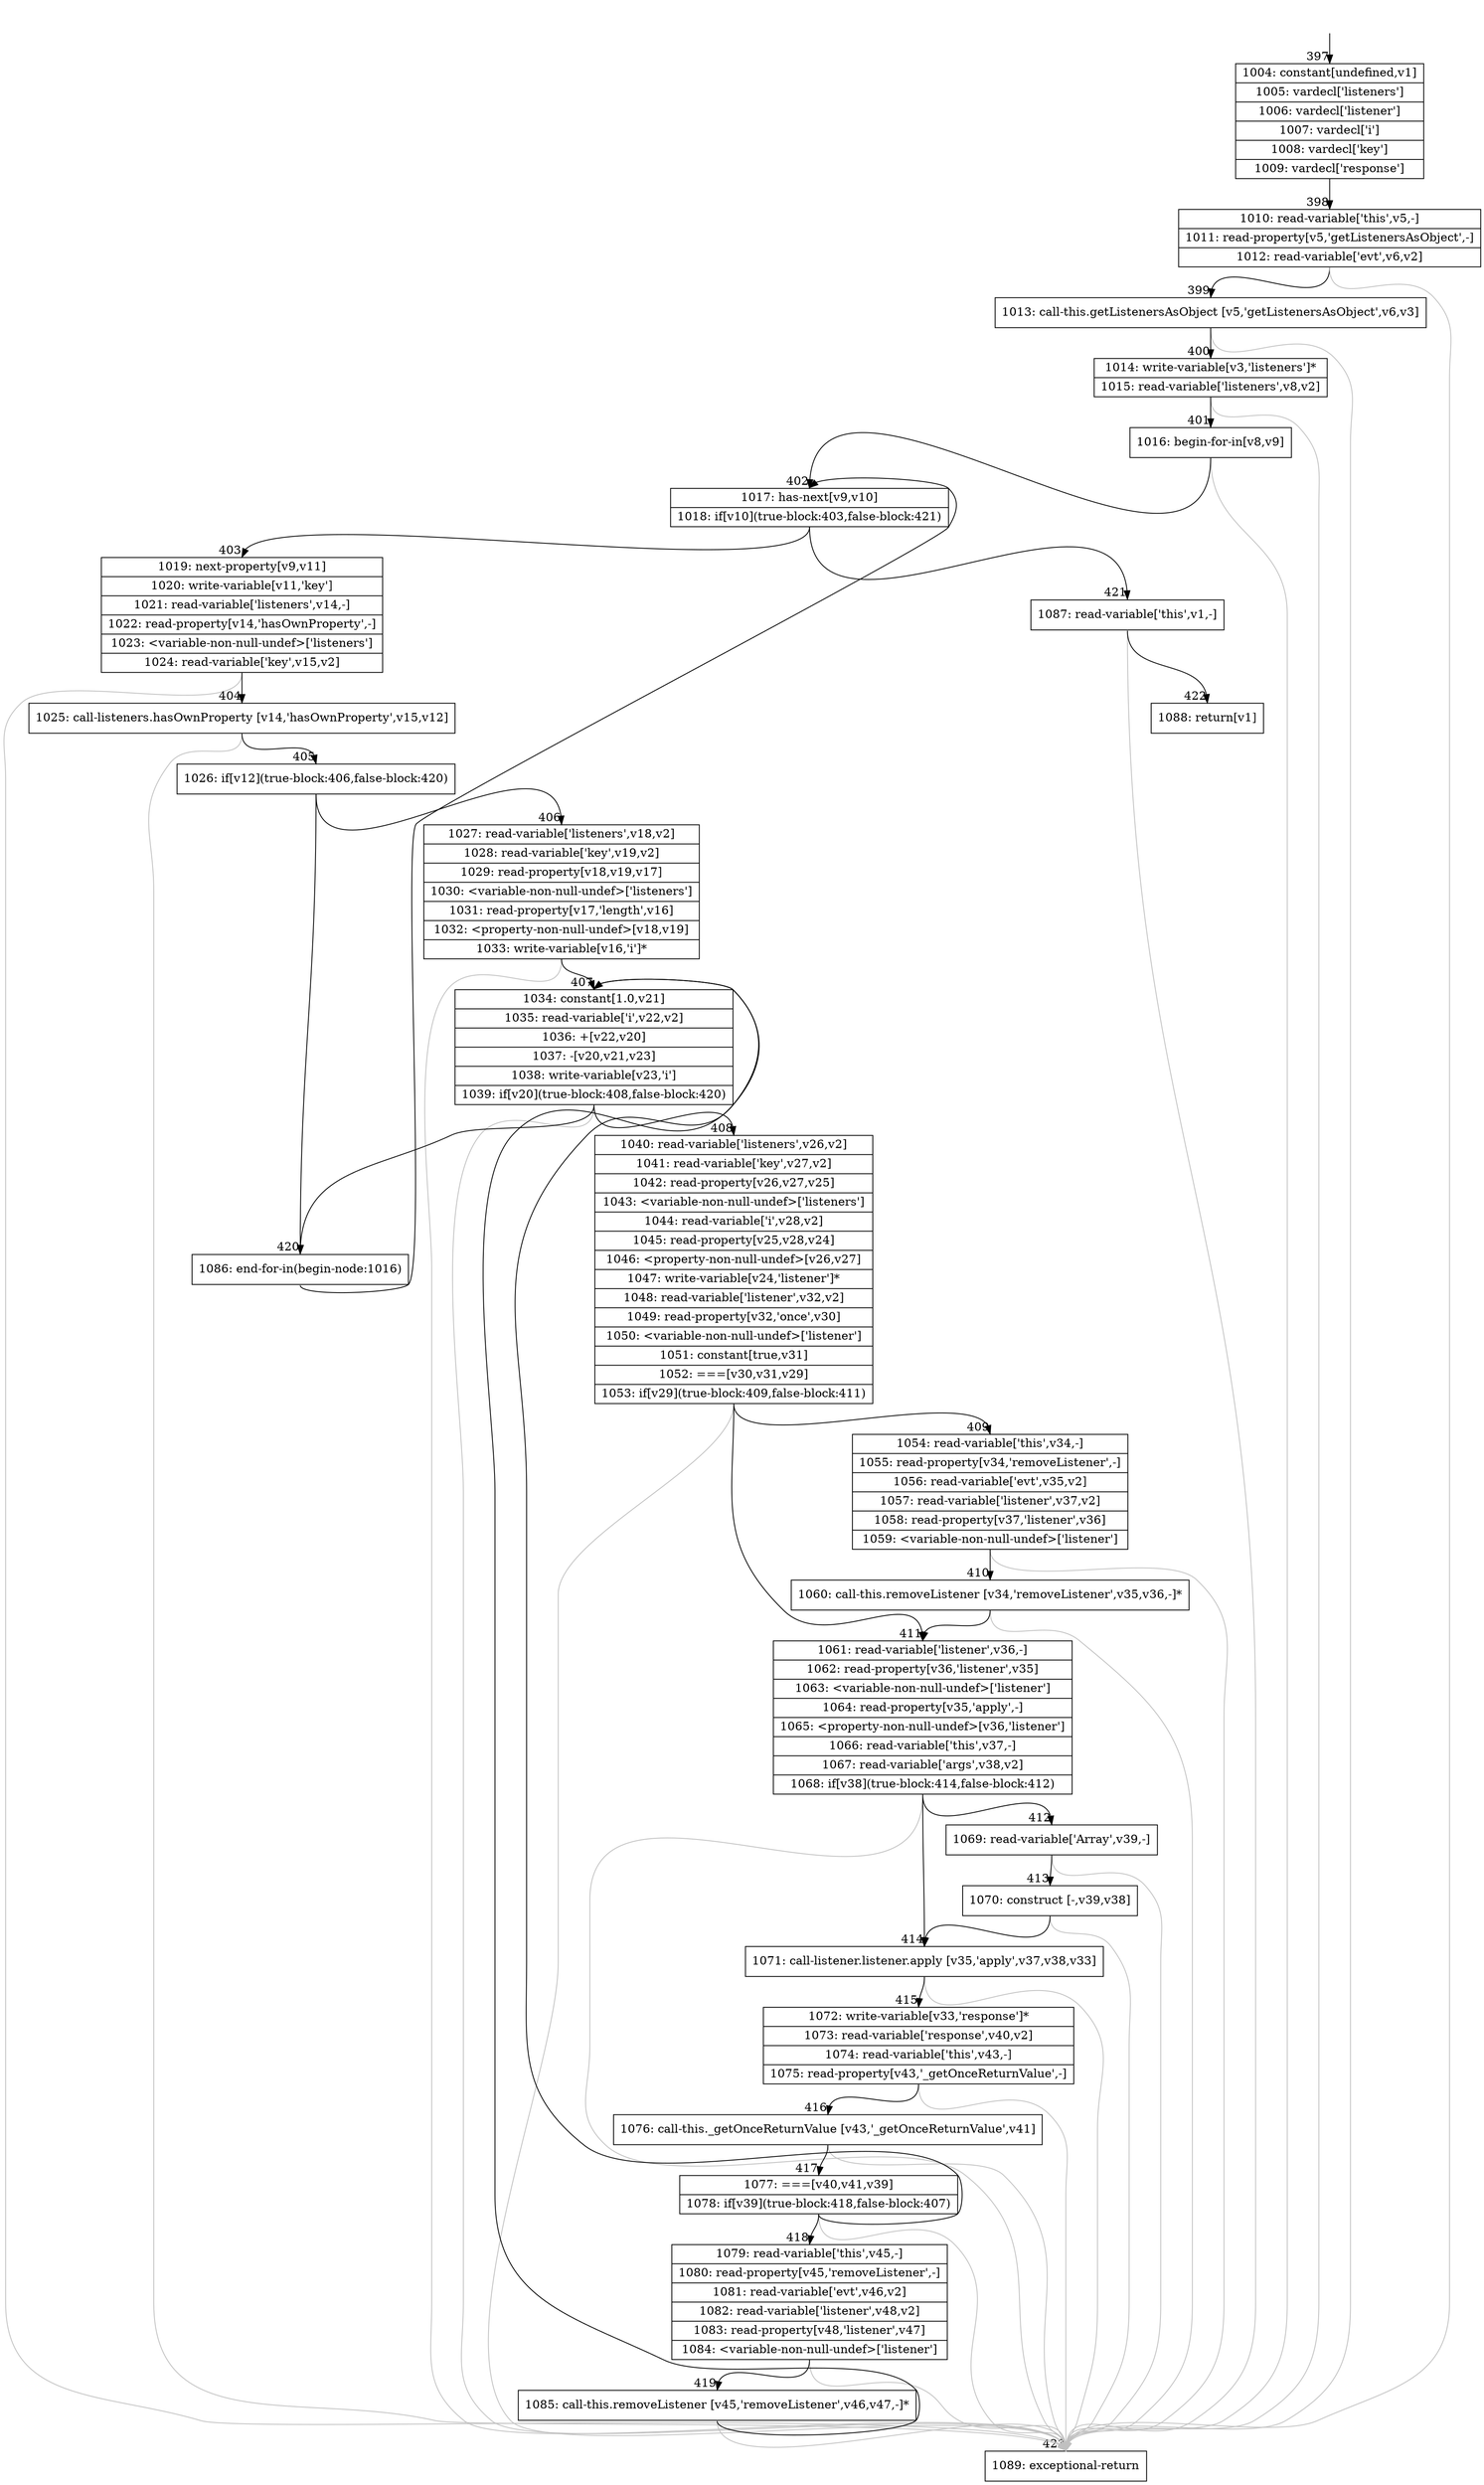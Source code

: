 digraph {
rankdir="TD"
BB_entry38[shape=none,label=""];
BB_entry38 -> BB397 [tailport=s, headport=n, headlabel="    397"]
BB397 [shape=record label="{1004: constant[undefined,v1]|1005: vardecl['listeners']|1006: vardecl['listener']|1007: vardecl['i']|1008: vardecl['key']|1009: vardecl['response']}" ] 
BB397 -> BB398 [tailport=s, headport=n, headlabel="      398"]
BB398 [shape=record label="{1010: read-variable['this',v5,-]|1011: read-property[v5,'getListenersAsObject',-]|1012: read-variable['evt',v6,v2]}" ] 
BB398 -> BB399 [tailport=s, headport=n, headlabel="      399"]
BB398 -> BB423 [tailport=s, headport=n, color=gray, headlabel="      423"]
BB399 [shape=record label="{1013: call-this.getListenersAsObject [v5,'getListenersAsObject',v6,v3]}" ] 
BB399 -> BB400 [tailport=s, headport=n, headlabel="      400"]
BB399 -> BB423 [tailport=s, headport=n, color=gray]
BB400 [shape=record label="{1014: write-variable[v3,'listeners']*|1015: read-variable['listeners',v8,v2]}" ] 
BB400 -> BB401 [tailport=s, headport=n, headlabel="      401"]
BB400 -> BB423 [tailport=s, headport=n, color=gray]
BB401 [shape=record label="{1016: begin-for-in[v8,v9]}" ] 
BB401 -> BB402 [tailport=s, headport=n, headlabel="      402"]
BB401 -> BB423 [tailport=s, headport=n, color=gray]
BB402 [shape=record label="{1017: has-next[v9,v10]|1018: if[v10](true-block:403,false-block:421)}" ] 
BB402 -> BB403 [tailport=s, headport=n, headlabel="      403"]
BB402 -> BB421 [tailport=s, headport=n, headlabel="      421"]
BB403 [shape=record label="{1019: next-property[v9,v11]|1020: write-variable[v11,'key']|1021: read-variable['listeners',v14,-]|1022: read-property[v14,'hasOwnProperty',-]|1023: \<variable-non-null-undef\>['listeners']|1024: read-variable['key',v15,v2]}" ] 
BB403 -> BB404 [tailport=s, headport=n, headlabel="      404"]
BB403 -> BB423 [tailport=s, headport=n, color=gray]
BB404 [shape=record label="{1025: call-listeners.hasOwnProperty [v14,'hasOwnProperty',v15,v12]}" ] 
BB404 -> BB405 [tailport=s, headport=n, headlabel="      405"]
BB404 -> BB423 [tailport=s, headport=n, color=gray]
BB405 [shape=record label="{1026: if[v12](true-block:406,false-block:420)}" ] 
BB405 -> BB406 [tailport=s, headport=n, headlabel="      406"]
BB405 -> BB420 [tailport=s, headport=n, headlabel="      420"]
BB406 [shape=record label="{1027: read-variable['listeners',v18,v2]|1028: read-variable['key',v19,v2]|1029: read-property[v18,v19,v17]|1030: \<variable-non-null-undef\>['listeners']|1031: read-property[v17,'length',v16]|1032: \<property-non-null-undef\>[v18,v19]|1033: write-variable[v16,'i']*}" ] 
BB406 -> BB407 [tailport=s, headport=n, headlabel="      407"]
BB406 -> BB423 [tailport=s, headport=n, color=gray]
BB407 [shape=record label="{1034: constant[1.0,v21]|1035: read-variable['i',v22,v2]|1036: +[v22,v20]|1037: -[v20,v21,v23]|1038: write-variable[v23,'i']|1039: if[v20](true-block:408,false-block:420)}" ] 
BB407 -> BB408 [tailport=s, headport=n, headlabel="      408"]
BB407 -> BB420 [tailport=s, headport=n]
BB407 -> BB423 [tailport=s, headport=n, color=gray]
BB408 [shape=record label="{1040: read-variable['listeners',v26,v2]|1041: read-variable['key',v27,v2]|1042: read-property[v26,v27,v25]|1043: \<variable-non-null-undef\>['listeners']|1044: read-variable['i',v28,v2]|1045: read-property[v25,v28,v24]|1046: \<property-non-null-undef\>[v26,v27]|1047: write-variable[v24,'listener']*|1048: read-variable['listener',v32,v2]|1049: read-property[v32,'once',v30]|1050: \<variable-non-null-undef\>['listener']|1051: constant[true,v31]|1052: ===[v30,v31,v29]|1053: if[v29](true-block:409,false-block:411)}" ] 
BB408 -> BB409 [tailport=s, headport=n, headlabel="      409"]
BB408 -> BB411 [tailport=s, headport=n, headlabel="      411"]
BB408 -> BB423 [tailport=s, headport=n, color=gray]
BB409 [shape=record label="{1054: read-variable['this',v34,-]|1055: read-property[v34,'removeListener',-]|1056: read-variable['evt',v35,v2]|1057: read-variable['listener',v37,v2]|1058: read-property[v37,'listener',v36]|1059: \<variable-non-null-undef\>['listener']}" ] 
BB409 -> BB410 [tailport=s, headport=n, headlabel="      410"]
BB409 -> BB423 [tailport=s, headport=n, color=gray]
BB410 [shape=record label="{1060: call-this.removeListener [v34,'removeListener',v35,v36,-]*}" ] 
BB410 -> BB411 [tailport=s, headport=n]
BB410 -> BB423 [tailport=s, headport=n, color=gray]
BB411 [shape=record label="{1061: read-variable['listener',v36,-]|1062: read-property[v36,'listener',v35]|1063: \<variable-non-null-undef\>['listener']|1064: read-property[v35,'apply',-]|1065: \<property-non-null-undef\>[v36,'listener']|1066: read-variable['this',v37,-]|1067: read-variable['args',v38,v2]|1068: if[v38](true-block:414,false-block:412)}" ] 
BB411 -> BB414 [tailport=s, headport=n, headlabel="      414"]
BB411 -> BB412 [tailport=s, headport=n, headlabel="      412"]
BB411 -> BB423 [tailport=s, headport=n, color=gray]
BB412 [shape=record label="{1069: read-variable['Array',v39,-]}" ] 
BB412 -> BB413 [tailport=s, headport=n, headlabel="      413"]
BB412 -> BB423 [tailport=s, headport=n, color=gray]
BB413 [shape=record label="{1070: construct [-,v39,v38]}" ] 
BB413 -> BB414 [tailport=s, headport=n]
BB413 -> BB423 [tailport=s, headport=n, color=gray]
BB414 [shape=record label="{1071: call-listener.listener.apply [v35,'apply',v37,v38,v33]}" ] 
BB414 -> BB415 [tailport=s, headport=n, headlabel="      415"]
BB414 -> BB423 [tailport=s, headport=n, color=gray]
BB415 [shape=record label="{1072: write-variable[v33,'response']*|1073: read-variable['response',v40,v2]|1074: read-variable['this',v43,-]|1075: read-property[v43,'_getOnceReturnValue',-]}" ] 
BB415 -> BB416 [tailport=s, headport=n, headlabel="      416"]
BB415 -> BB423 [tailport=s, headport=n, color=gray]
BB416 [shape=record label="{1076: call-this._getOnceReturnValue [v43,'_getOnceReturnValue',v41]}" ] 
BB416 -> BB417 [tailport=s, headport=n, headlabel="      417"]
BB416 -> BB423 [tailport=s, headport=n, color=gray]
BB417 [shape=record label="{1077: ===[v40,v41,v39]|1078: if[v39](true-block:418,false-block:407)}" ] 
BB417 -> BB418 [tailport=s, headport=n, headlabel="      418"]
BB417 -> BB407 [tailport=s, headport=n]
BB417 -> BB423 [tailport=s, headport=n, color=gray]
BB418 [shape=record label="{1079: read-variable['this',v45,-]|1080: read-property[v45,'removeListener',-]|1081: read-variable['evt',v46,v2]|1082: read-variable['listener',v48,v2]|1083: read-property[v48,'listener',v47]|1084: \<variable-non-null-undef\>['listener']}" ] 
BB418 -> BB419 [tailport=s, headport=n, headlabel="      419"]
BB418 -> BB423 [tailport=s, headport=n, color=gray]
BB419 [shape=record label="{1085: call-this.removeListener [v45,'removeListener',v46,v47,-]*}" ] 
BB419 -> BB407 [tailport=s, headport=n]
BB419 -> BB423 [tailport=s, headport=n, color=gray]
BB420 [shape=record label="{1086: end-for-in(begin-node:1016)}" ] 
BB420 -> BB402 [tailport=s, headport=n]
BB421 [shape=record label="{1087: read-variable['this',v1,-]}" ] 
BB421 -> BB422 [tailport=s, headport=n, headlabel="      422"]
BB421 -> BB423 [tailport=s, headport=n, color=gray]
BB422 [shape=record label="{1088: return[v1]}" ] 
BB423 [shape=record label="{1089: exceptional-return}" ] 
//#$~ 622
}
